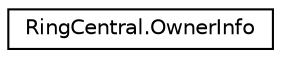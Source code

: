 digraph "Graphical Class Hierarchy"
{
 // LATEX_PDF_SIZE
  edge [fontname="Helvetica",fontsize="10",labelfontname="Helvetica",labelfontsize="10"];
  node [fontname="Helvetica",fontsize="10",shape=record];
  rankdir="LR";
  Node0 [label="RingCentral.OwnerInfo",height=0.2,width=0.4,color="black", fillcolor="white", style="filled",URL="$classRingCentral_1_1OwnerInfo.html",tooltip="Deprecated. Information on a call owner"];
}
